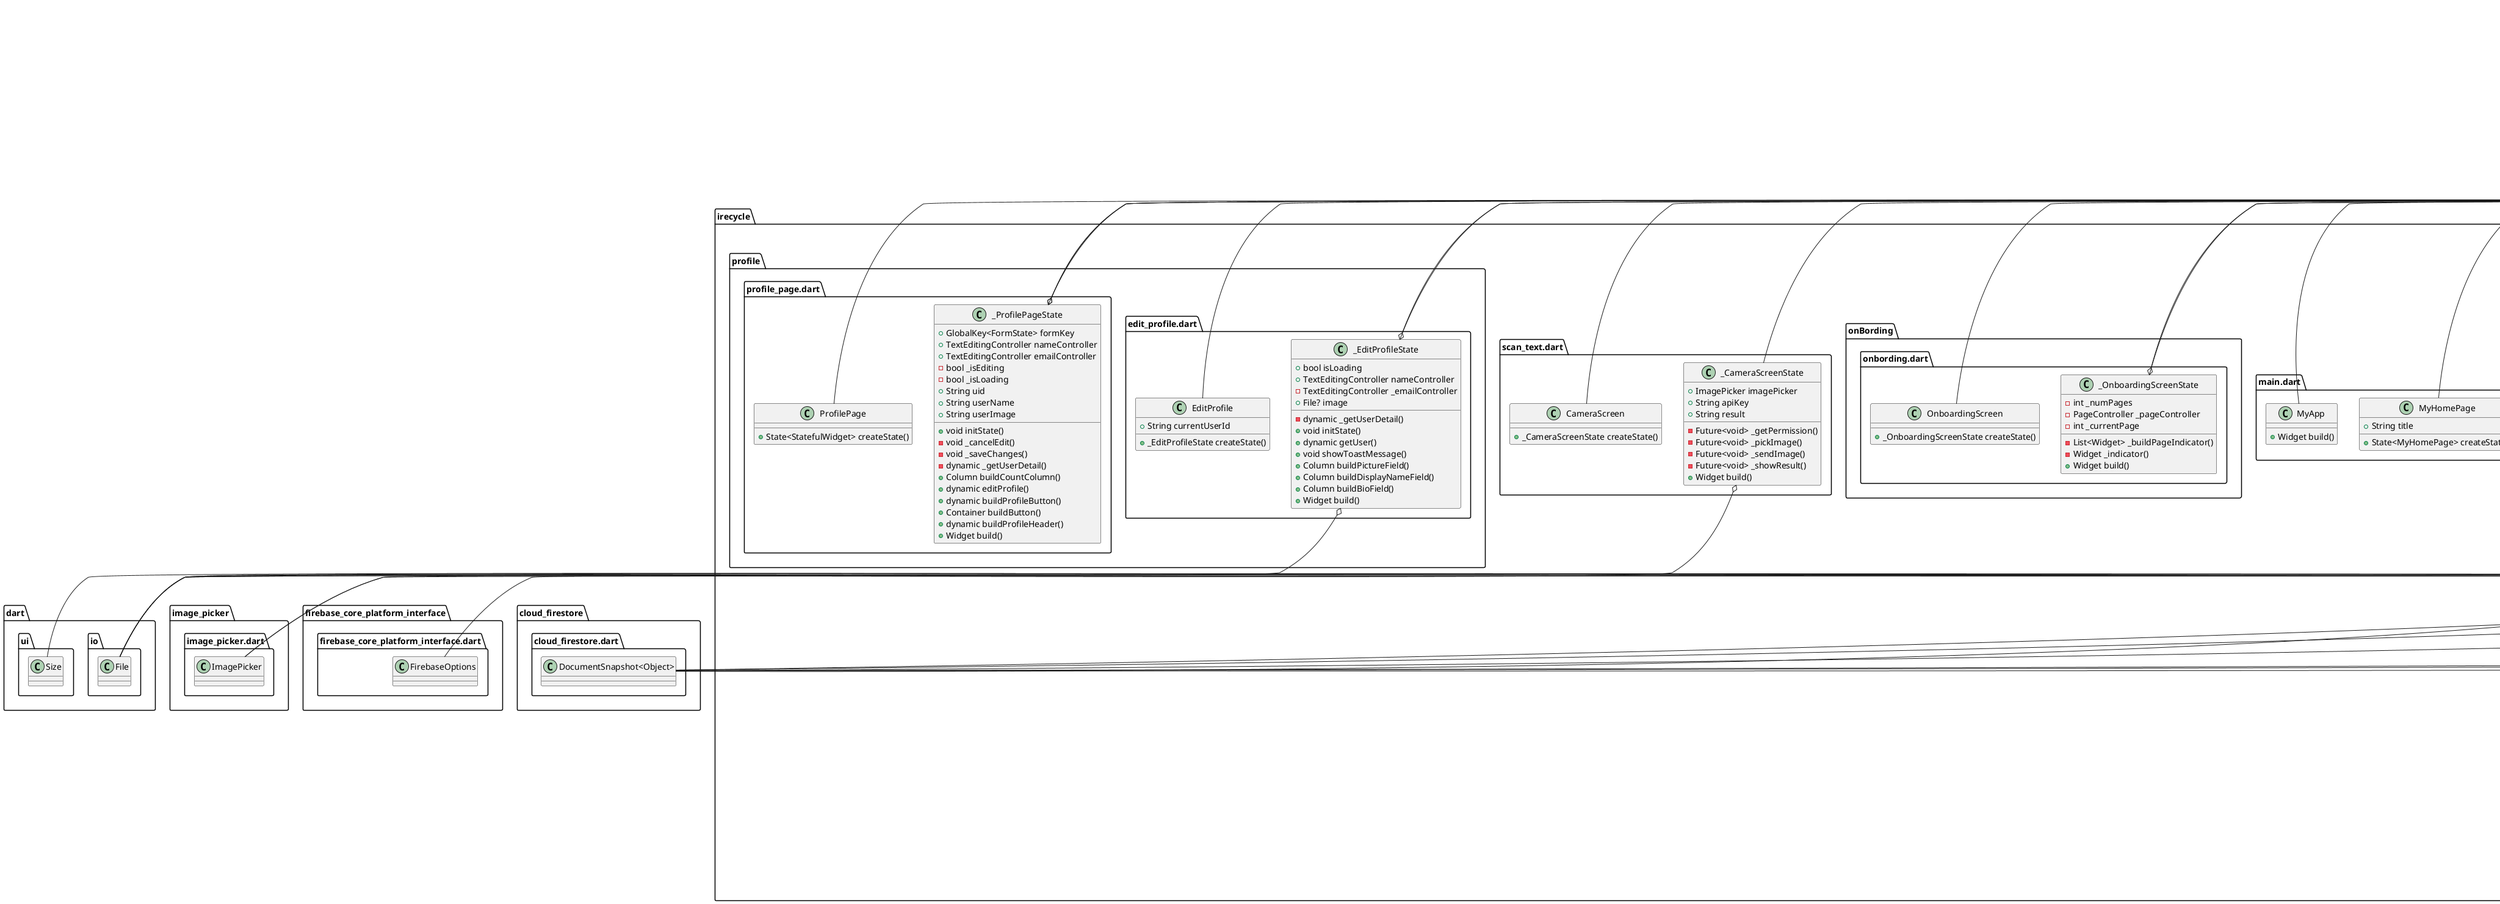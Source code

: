 @startuml output
set namespaceSeparator ::

class "irecycle::common::theme_helper.dart::ThemeHelper" {
  +InputDecoration textInputDecoration()
  +BoxDecoration inputBoxDecorationShaddow()
  +BoxDecoration buttonBoxDecoration()
  +ButtonStyle buttonStyle()
  +AlertDialog alartDialog()
}

class "irecycle::common::theme_helper.dart::LoginFormStyle" {
}

class "irecycle::common::utils.dart::Utils" {
  {static} +Widget loadingCircle()
  {static} +Future<File?> cropImageFile()
  {static} +Widget cacheNetworkImageWithEvent()
  {static} +String getRandomString()
}

class "irecycle::controllers::FBCloudStore.dart::FBCloudStore" {
  {static} +Future<void> sendPostInFirebase()
}

class "irecycle::controllers::FBStorage.dart::FBStorage" {
  {static} +Future<String> uploadPostImages()
}

class "irecycle::firebase_options.dart::DefaultFirebaseOptions" {
  {static} +FirebaseOptions web
  {static} +FirebaseOptions android
  {static} +FirebaseOptions ios
  {static} +FirebaseOptions macos
  {static} +FirebaseOptions currentPlatform
}

"irecycle::firebase_options.dart::DefaultFirebaseOptions" o-- "firebase_core_platform_interface::firebase_core_platform_interface.dart::FirebaseOptions"

class "irecycle::main.dart::MyApp" {
  +Widget build()
}

"flutter::src::widgets::framework.dart::StatelessWidget" <|-- "irecycle::main.dart::MyApp"

class "irecycle::main.dart::MyHomePage" {
  +String title
  +State<MyHomePage> createState()
}

"flutter::src::widgets::framework.dart::StatefulWidget" <|-- "irecycle::main.dart::MyHomePage"

class "irecycle::main.dart::_MyHomePageState" {
  +Widget build()
}

"flutter::src::widgets::framework.dart::State" <|-- "irecycle::main.dart::_MyHomePageState"

class "irecycle::models::Comments.dart::Comments" {
  +DocumentSnapshot<Object?> data
  +Size size
  +State<StatefulWidget> createState()
}

"irecycle::models::Comments.dart::Comments" o-- "cloud_firestore::cloud_firestore.dart::DocumentSnapshot<Object>"
"irecycle::models::Comments.dart::Comments" o-- "dart::ui::Size"
"flutter::src::widgets::framework.dart::StatefulWidget" <|-- "irecycle::models::Comments.dart::Comments"

class "irecycle::models::Comments.dart::_Comments" {
  +void initState()
  +Widget build()
}

"flutter::src::widgets::framework.dart::State" <|-- "irecycle::models::Comments.dart::_Comments"

class "irecycle::models::profileThreadItem.dart::ProfileThreadItem" {
  +BuildContext parentContext
  +DocumentSnapshot<Object?> data
  +bool isFromThread
  +int commentCount
  +int likeCount
  +State<StatefulWidget> createState()
}

"irecycle::models::profileThreadItem.dart::ProfileThreadItem" o-- "flutter::src::widgets::framework.dart::BuildContext"
"irecycle::models::profileThreadItem.dart::ProfileThreadItem" o-- "cloud_firestore::cloud_firestore.dart::DocumentSnapshot<Object>"
"flutter::src::widgets::framework.dart::StatefulWidget" <|-- "irecycle::models::profileThreadItem.dart::ProfileThreadItem"

class "irecycle::models::profileThreadItem.dart::_ProfileThreadItem" {
  -int _likeCount
  +void initState()
  -void _updateLikeCount()
  -void _showDialog()
  +void delete()
  +Future<dynamic> deletePostDB()
  +Widget build()
}

"flutter::src::widgets::framework.dart::State" <|-- "irecycle::models::profileThreadItem.dart::_ProfileThreadItem"

class "irecycle::models::profileThreadItem.dart::EditPost" {
  +DocumentSnapshot<Object?> data
  +State<StatefulWidget> createState()
}

"irecycle::models::profileThreadItem.dart::EditPost" o-- "cloud_firestore::cloud_firestore.dart::DocumentSnapshot<Object>"
"flutter::src::widgets::framework.dart::StatefulWidget" <|-- "irecycle::models::profileThreadItem.dart::EditPost"

class "irecycle::models::profileThreadItem.dart::_EditPost" {
  +TextEditingController writingTextController
  -FocusNode _nodeText1
  +FocusNode writingTextFocus
  -bool _isLoading
  +String postId
  +String name
  +String postContet
  +String post
  -File? _postImageFile
  +int count
  +void initState()
  -KeyboardActionsConfig _buildConfig()
  -void _showDialog()
  -void _postToFB()
  +Widget build()
  +dynamic checkPermission()
  -dynamic _getUserDetail()
  +dynamic ImagePicker()
}

"irecycle::models::profileThreadItem.dart::_EditPost" o-- "flutter::src::widgets::editable_text.dart::TextEditingController"
"irecycle::models::profileThreadItem.dart::_EditPost" o-- "flutter::src::widgets::focus_manager.dart::FocusNode"
"irecycle::models::profileThreadItem.dart::_EditPost" o-- "dart::io::File"
"flutter::src::widgets::framework.dart::State" <|-- "irecycle::models::profileThreadItem.dart::_EditPost"

class "irecycle::models::threadItem.dart::ThreadItem" {
  +BuildContext parentContext
  +DocumentSnapshot<Object?> data
  +bool isFromThread
  +int commentCount
  +int likeCount
  +State<StatefulWidget> createState()
}

"irecycle::models::threadItem.dart::ThreadItem" o-- "flutter::src::widgets::framework.dart::BuildContext"
"irecycle::models::threadItem.dart::ThreadItem" o-- "cloud_firestore::cloud_firestore.dart::DocumentSnapshot<Object>"
"flutter::src::widgets::framework.dart::StatefulWidget" <|-- "irecycle::models::threadItem.dart::ThreadItem"

class "irecycle::models::threadItem.dart::_ThreadItem" {
  -int _likeCount
  +String uid
  +void initState()
  -dynamic _getUserDetail()
  +dynamic follow()
  -void _updateLikeCount()
  +Widget page()
  +Widget build()
}

"flutter::src::widgets::framework.dart::State" <|-- "irecycle::models::threadItem.dart::_ThreadItem"

class "irecycle::onBording::onbording.dart::OnboardingScreen" {
  +_OnboardingScreenState createState()
}

"flutter::src::widgets::framework.dart::StatefulWidget" <|-- "irecycle::onBording::onbording.dart::OnboardingScreen"

class "irecycle::onBording::onbording.dart::_OnboardingScreenState" {
  -int _numPages
  -PageController _pageController
  -int _currentPage
  -List<Widget> _buildPageIndicator()
  -Widget _indicator()
  +Widget build()
}

"irecycle::onBording::onbording.dart::_OnboardingScreenState" o-- "flutter::src::widgets::page_view.dart::PageController"
"flutter::src::widgets::framework.dart::State" <|-- "irecycle::onBording::onbording.dart::_OnboardingScreenState"

class "irecycle::pages::AdminCategories.dart::AdminCategories" {
  +State<AdminCategories> createState()
}

"flutter::src::widgets::framework.dart::StatefulWidget" <|-- "irecycle::pages::AdminCategories.dart::AdminCategories"

class "irecycle::pages::AdminCategories.dart::_AdminCategoriesState" {
  -PageController _controller
  -PageController _controller2
  +Widget build()
}

"irecycle::pages::AdminCategories.dart::_AdminCategoriesState" o-- "flutter::src::widgets::page_view.dart::PageController"
"flutter::src::widgets::framework.dart::State" <|-- "irecycle::pages::AdminCategories.dart::_AdminCategoriesState"

class "irecycle::pages::AdminHome.dart::AdminHomePage" {
  +State<StatefulWidget> createState()
}

"flutter::src::widgets::framework.dart::StatefulWidget" <|-- "irecycle::pages::AdminHome.dart::AdminHomePage"

class "irecycle::pages::AdminHome.dart::_AdminHomePageState" {
  +String email
  -double _drawerIconSize
  -double _drawerFontSize
  -int _selectedIndex
  +TextEditingController nameController
  -TextEditingController _emailController
  -List<Widget> _pages
  -void _bottomNav()
  -dynamic _getUserDetail()
  +Future<dynamic> delete()
  +void showToastMessage()
  -void _showDialog()
  +Widget build()
}

"irecycle::pages::AdminHome.dart::_AdminHomePageState" o-- "flutter::src::widgets::editable_text.dart::TextEditingController"
"flutter::src::widgets::framework.dart::State" <|-- "irecycle::pages::AdminHome.dart::_AdminHomePageState"

class "irecycle::pages::AdminViewPost::Adminitem.dart::AdminThreadItem" {
  +BuildContext parentContext
  +DocumentSnapshot<Object?> data
  +bool isFromThread
  +int commentCount
  +State<StatefulWidget> createState()
}

"irecycle::pages::AdminViewPost::Adminitem.dart::AdminThreadItem" o-- "flutter::src::widgets::framework.dart::BuildContext"
"irecycle::pages::AdminViewPost::Adminitem.dart::AdminThreadItem" o-- "cloud_firestore::cloud_firestore.dart::DocumentSnapshot<Object>"
"flutter::src::widgets::framework.dart::StatefulWidget" <|-- "irecycle::pages::AdminViewPost::Adminitem.dart::AdminThreadItem"

class "irecycle::pages::AdminViewPost::Adminitem.dart::_AdminThreadItem" {
  +void initState()
  +dynamic follow()
  -dynamic _updateState()
  +Widget build()
}

"flutter::src::widgets::framework.dart::State" <|-- "irecycle::pages::AdminViewPost::Adminitem.dart::_AdminThreadItem"

class "irecycle::pages::AdminViewPost::AdminMaintread.dart::AdminThreadMain" {
  +State<StatefulWidget> createState()
}

"flutter::src::widgets::framework.dart::StatefulWidget" <|-- "irecycle::pages::AdminViewPost::AdminMaintread.dart::AdminThreadMain"

class "irecycle::pages::AdminViewPost::AdminMaintread.dart::_AdminThreadMain" {
  -bool _isLoading
  +void initState()
  -void _writePost()
  +Widget build()
  -dynamic _getUserDetail()
  -void _moveToContentDetail()
}

"flutter::src::widgets::framework.dart::State" <|-- "irecycle::pages::AdminViewPost::AdminMaintread.dart::_AdminThreadMain"

class "irecycle::pages::Bloc::home_bloc.dart::HomeBloc" {
  -void _onFetchDataEvent()
}

"bloc::src::bloc.dart::Bloc" <|-- "irecycle::pages::Bloc::home_bloc.dart::HomeBloc"

abstract class "irecycle::pages::Bloc::home_event.dart::HomeEvent" {
}

"equatable::src::equatable.dart::Equatable" <|-- "irecycle::pages::Bloc::home_event.dart::HomeEvent"

class "irecycle::pages::Bloc::home_event.dart::FetchDataEvent" {
  +List<Object?> props
}

"irecycle::pages::Bloc::home_event.dart::HomeEvent" <|-- "irecycle::pages::Bloc::home_event.dart::FetchDataEvent"

abstract class "irecycle::pages::Bloc::home_state.dart::HomeState" {
}

"equatable::src::equatable.dart::Equatable" <|-- "irecycle::pages::Bloc::home_state.dart::HomeState"

class "irecycle::pages::Bloc::home_state.dart::HomeInitialState" {
  +List<Object?> props
}

"irecycle::pages::Bloc::home_state.dart::HomeState" <|-- "irecycle::pages::Bloc::home_state.dart::HomeInitialState"

class "irecycle::pages::Bloc::home_state.dart::HomeLoadingState" {
  +List<Object?> props
}

"irecycle::pages::Bloc::home_state.dart::HomeState" <|-- "irecycle::pages::Bloc::home_state.dart::HomeLoadingState"

class "irecycle::pages::Bloc::home_state.dart::HomeErrorFetchDataState" {
  +String errorMessage
  +List<Object?> props
}

"irecycle::pages::Bloc::home_state.dart::HomeState" <|-- "irecycle::pages::Bloc::home_state.dart::HomeErrorFetchDataState"

class "irecycle::pages::Bloc::home_state.dart::HomeSuccessFetchDataState" {
  +List<Post> posts
  +List<Object?> props
}

"irecycle::pages::Bloc::home_state.dart::HomeState" <|-- "irecycle::pages::Bloc::home_state.dart::HomeSuccessFetchDataState"

class "irecycle::pages::Bloc::Post.dart::Post" {
  +String id
  +String name
  +String thumbnailURL
  +String price
}

class "irecycle::pages::Bloc::post_generator.dart::PostGenerator" {
  {static} +List<Post> generateDummyPosts()
}

class "irecycle::pages::BlocCategories::addCategory.dart::addCategory" {
  +State<StatefulWidget> createState()
}

"flutter::src::widgets::framework.dart::StatefulWidget" <|-- "irecycle::pages::BlocCategories::addCategory.dart::addCategory"

class "irecycle::pages::BlocCategories::addCategory.dart::_addCategoryState" {
  -double _drawerIconSize
  -double _drawerFontSize
  +TextEditingController nameController
  +List<category> list
  -PageController _controller
  +void showToastMessage()
  +void please()
  +Widget build()
}

"irecycle::pages::BlocCategories::addCategory.dart::_addCategoryState" o-- "flutter::src::widgets::editable_text.dart::TextEditingController"
"irecycle::pages::BlocCategories::addCategory.dart::_addCategoryState" o-- "flutter::src::widgets::page_view.dart::PageController"
"flutter::src::widgets::framework.dart::State" <|-- "irecycle::pages::BlocCategories::addCategory.dart::_addCategoryState"

class "irecycle::pages::BlocCategories::bloc::category_bloc.dart::CategoryBloc" {
  +Future<dynamic> onAddCategory()
  -Future<dynamic> _getUserDetail()
}

"bloc::src::bloc.dart::Bloc" <|-- "irecycle::pages::BlocCategories::bloc::category_bloc.dart::CategoryBloc"

abstract class "irecycle::pages::BlocCategories::bloc::category_bloc.dart::CategoryEvent" {
  +List<Object> props
}

"equatable::src::equatable.dart::Equatable" <|-- "irecycle::pages::BlocCategories::bloc::category_bloc.dart::CategoryEvent"

class "irecycle::pages::BlocCategories::bloc::category_bloc.dart::AddCategory" {
  +category object
  +List<Object> props
}

"irecycle::pages::BlocCategories::bloc::category_bloc.dart::AddCategory" o-- "irecycle::pages::BlocCategories::category.dart::category"
"irecycle::pages::BlocCategories::bloc::category_bloc.dart::CategoryEvent" <|-- "irecycle::pages::BlocCategories::bloc::category_bloc.dart::AddCategory"

class "irecycle::pages::BlocCategories::bloc::category_bloc.dart::CategoryState" {
  +List<category> categoryList
  +List<Object> props
}

"equatable::src::equatable.dart::Equatable" <|-- "irecycle::pages::BlocCategories::bloc::category_bloc.dart::CategoryState"

class "irecycle::pages::BlocCategories::bloc::category_bloc.dart::CategoryInitial" {
}

"irecycle::pages::BlocCategories::bloc::category_bloc.dart::CategoryState" <|-- "irecycle::pages::BlocCategories::bloc::category_bloc.dart::CategoryInitial"

class "irecycle::pages::BlocCategories::cat.dart::Cat" {
  +String id
  +String name
  +String description
  +String image
  +void delete()
  +Future<dynamic> deleteCategoryDB()
  +Widget build()
}

"flutter::src::widgets::framework.dart::StatelessWidget" <|-- "irecycle::pages::BlocCategories::cat.dart::Cat"

class "irecycle::pages::BlocCategories::category.dart::category" {
  +String id
  +String name
  +String description
  +List<Object?> props
  +Map<String, dynamic> toMap()
}

"equatable::src::equatable.dart::Equatable" <|-- "irecycle::pages::BlocCategories::category.dart::category"

class "irecycle::pages::BlocCategories::categoryField.dart::CategoryField" {
  +State<StatefulWidget> createState()
}

"flutter::src::widgets::framework.dart::StatefulWidget" <|-- "irecycle::pages::BlocCategories::categoryField.dart::CategoryField"

class "irecycle::pages::BlocCategories::categoryField.dart::_CategoryFieldState" {
  +TextEditingController NameController
  +TextEditingController DescriptionController
  +FocusNode writingTextFocus
  +File? image
  +String cid
  +int count
  +void add()
  +Future<dynamic> addCategoryDB()
  +void showPopUp()
  +void validate()
  +void showToastMessage()
  +dynamic checkPermission()
  +Future<dynamic> pickImage()
  -void _showDialog()
  +Widget build()
}

"irecycle::pages::BlocCategories::categoryField.dart::_CategoryFieldState" o-- "flutter::src::widgets::editable_text.dart::TextEditingController"
"irecycle::pages::BlocCategories::categoryField.dart::_CategoryFieldState" o-- "flutter::src::widgets::focus_manager.dart::FocusNode"
"irecycle::pages::BlocCategories::categoryField.dart::_CategoryFieldState" o-- "dart::io::File"
"flutter::src::widgets::framework.dart::State" <|-- "irecycle::pages::BlocCategories::categoryField.dart::_CategoryFieldState"

class "irecycle::pages::categories.dart::categories" {
  +State<categories> createState()
}

"flutter::src::widgets::framework.dart::StatefulWidget" <|-- "irecycle::pages::categories.dart::categories"

class "irecycle::pages::categories.dart::_categoriesState" {
  -PageController _controller
  -PageController _controller2
  +dynamic name
  +Widget build()
}

"irecycle::pages::categories.dart::_categoriesState" o-- "flutter::src::widgets::page_view.dart::PageController"
"flutter::src::widgets::framework.dart::State" <|-- "irecycle::pages::categories.dart::_categoriesState"

class "irecycle::pages::forgoPass.dart::forgotPass" {
  +State<forgotPass> createState()
}

"flutter::src::widgets::framework.dart::StatefulWidget" <|-- "irecycle::pages::forgoPass.dart::forgotPass"

class "irecycle::pages::forgoPass.dart::_forgotPassState" {
  -TextEditingController _emailController
  -void _showDialog()
  +void showToastMessage()
  +Widget build()
}

"irecycle::pages::forgoPass.dart::_forgotPassState" o-- "flutter::src::widgets::editable_text.dart::TextEditingController"
"flutter::src::widgets::framework.dart::State" <|-- "irecycle::pages::forgoPass.dart::_forgotPassState"

class "irecycle::pages::homes.dart::HomePage" {
  +State<StatefulWidget> createState()
}

"flutter::src::widgets::framework.dart::StatefulWidget" <|-- "irecycle::pages::homes.dart::HomePage"

class "irecycle::pages::homes.dart::_HomePageState" {
  -double _drawerIconSize
  -double _drawerFontSize
  +TextEditingController nameController
  -TextEditingController _emailController
  -int _selectedIndex
  -List<Widget> _pages
  -dynamic _getUserDetail()
  +Future<dynamic> delete()
  +void showToastMessage()
  -void _showDialog()
  +Widget build()
}

"irecycle::pages::homes.dart::_HomePageState" o-- "flutter::src::widgets::editable_text.dart::TextEditingController"
"flutter::src::widgets::framework.dart::State" <|-- "irecycle::pages::homes.dart::_HomePageState"

class "irecycle::pages::ImageResult.dart::ImageResult" {
  +String result
  +Widget build()
}

"flutter::src::widgets::framework.dart::StatelessWidget" <|-- "irecycle::pages::ImageResult.dart::ImageResult"

class "irecycle::pages::login_page.dart::LoginPage" {
  +_LoginPageState createState()
}

"flutter::src::widgets::framework.dart::StatefulWidget" <|-- "irecycle::pages::login_page.dart::LoginPage"

class "irecycle::pages::login_page.dart::_LoginPageState" {
  -double _headerHeight
  -Key _formKey
  -TextEditingController _emailController
  -TextEditingController _passController
  -void _showDialog()
  +void showToastMessage()
  +Widget build()
}

"irecycle::pages::login_page.dart::_LoginPageState" o-- "flutter::src::foundation::key.dart::Key"
"irecycle::pages::login_page.dart::_LoginPageState" o-- "flutter::src::widgets::editable_text.dart::TextEditingController"
"flutter::src::widgets::framework.dart::State" <|-- "irecycle::pages::login_page.dart::_LoginPageState"

class "irecycle::pages::Mycard.dart::MyCard" {
  +String category
  +dynamic color
  +dynamic img
  +double width
  +double h
  +double w
  +double f
  +String link
  +bool showLocationIcon
  +Widget build()
}

"flutter::src::widgets::framework.dart::StatelessWidget" <|-- "irecycle::pages::Mycard.dart::MyCard"

class "irecycle::pages::MyCard2.dart::MyCard2" {
  +String category
  +dynamic color
  +dynamic img
  +double width
  +double h
  +double w
  +double f
  +Widget build()
}

"flutter::src::widgets::framework.dart::StatelessWidget" <|-- "irecycle::pages::MyCard2.dart::MyCard2"

class "irecycle::pages::registration_page.dart::RegistrationPage" {
  +State<StatefulWidget> createState()
}

"flutter::src::widgets::framework.dart::StatefulWidget" <|-- "irecycle::pages::registration_page.dart::RegistrationPage"

class "irecycle::pages::registration_page.dart::_RegistrationPageState" {
  -GlobalKey<FormState> _formKey
  +bool checkedValue
  +bool checkboxValue
  -TextEditingController _emailController
  -TextEditingController _passController
  -TextEditingController _repassController
  -TextEditingController _nameController
  +Future<dynamic> addUserDetails()
  +void showPopUp()
  +void showToastMessage()
  +Widget build()
}

"irecycle::pages::registration_page.dart::_RegistrationPageState" o-- "flutter::src::widgets::framework.dart::GlobalKey<FormState>"
"irecycle::pages::registration_page.dart::_RegistrationPageState" o-- "flutter::src::widgets::editable_text.dart::TextEditingController"
"flutter::src::widgets::framework.dart::State" <|-- "irecycle::pages::registration_page.dart::_RegistrationPageState"

class "irecycle::pages::scan_object.dart::CameraScreen" {
  +_CameraScreenState createState()
}

"flutter::src::widgets::framework.dart::StatefulWidget" <|-- "irecycle::pages::scan_object.dart::CameraScreen"

class "irecycle::pages::scan_object.dart::_CameraScreenState" {
  +ImagePicker imagePicker
  +String apiKey
  +String result
  +String type
  -Future<void> _getPermission()
  -Future<void> _pickImage()
  -Future<void> _sendImage()
  -Future<void> _showResult()
  +Widget build()
}

"irecycle::pages::scan_object.dart::_CameraScreenState" o-- "image_picker::image_picker.dart::ImagePicker"
"flutter::src::widgets::framework.dart::State" <|-- "irecycle::pages::scan_object.dart::_CameraScreenState"

class "irecycle::pages::splash_screen.dart::SplashScreen" {
  +String title
  +_SplashScreenState createState()
}

"flutter::src::widgets::framework.dart::StatefulWidget" <|-- "irecycle::pages::splash_screen.dart::SplashScreen"

class "irecycle::pages::splash_screen.dart::_SplashScreenState" {
  -bool _isVisible
  +Widget build()
}

"flutter::src::widgets::framework.dart::State" <|-- "irecycle::pages::splash_screen.dart::_SplashScreenState"

class "irecycle::pages::TestBloc.dart::Bloc" {
  +State<StatefulWidget> createState()
}

"flutter::src::widgets::framework.dart::StatefulWidget" <|-- "irecycle::pages::TestBloc.dart::Bloc"

class "irecycle::pages::TestBloc.dart::_BlocState" {
  +HomeBloc bloc
  -double _drawerIconSize
  -double _drawerFontSize
  +TextEditingController nameController
  -TextEditingController _emailController
  +File? image
  +void initState()
  -dynamic _getUserDetail()
  +Future<dynamic> delete()
  +void showToastMessage()
  -void _showDialog()
  +dynamic checkPermission()
  +Future<dynamic> pickImage()
  -Widget _buildFoodCard()
  +Widget build()
}

"irecycle::pages::TestBloc.dart::_BlocState" o-- "irecycle::pages::Bloc::home_bloc.dart::HomeBloc"
"irecycle::pages::TestBloc.dart::_BlocState" o-- "flutter::src::widgets::editable_text.dart::TextEditingController"
"irecycle::pages::TestBloc.dart::_BlocState" o-- "dart::io::File"
"flutter::src::widgets::framework.dart::State" <|-- "irecycle::pages::TestBloc.dart::_BlocState"

class "irecycle::pages::widgets::contentDetail.dart::ContentDetail" {
  +DocumentSnapshot<Object?> postData
  +State<StatefulWidget> createState()
}

"irecycle::pages::widgets::contentDetail.dart::ContentDetail" o-- "cloud_firestore::cloud_firestore.dart::DocumentSnapshot<Object>"
"flutter::src::widgets::framework.dart::StatefulWidget" <|-- "irecycle::pages::widgets::contentDetail.dart::ContentDetail"

class "irecycle::pages::widgets::contentDetail.dart::_ContentDetail" {
  -TextEditingController _msgTextController
  -FocusNode _writingTextFocus
  +String userName
  +void initState()
  +Widget build()
  -Widget _buildTextComposer()
  -dynamic _getUserDetail()
  -Future<void> _handleSubmitted()
}

"irecycle::pages::widgets::contentDetail.dart::_ContentDetail" o-- "flutter::src::widgets::editable_text.dart::TextEditingController"
"irecycle::pages::widgets::contentDetail.dart::_ContentDetail" o-- "flutter::src::widgets::focus_manager.dart::FocusNode"
"flutter::src::widgets::framework.dart::State" <|-- "irecycle::pages::widgets::contentDetail.dart::_ContentDetail"

class "irecycle::pages::widgets::contentDetailProfile.dart::ContentDetailProfile" {
  +DocumentSnapshot<Object?> postData
  +State<StatefulWidget> createState()
}

"irecycle::pages::widgets::contentDetailProfile.dart::ContentDetailProfile" o-- "cloud_firestore::cloud_firestore.dart::DocumentSnapshot<Object>"
"flutter::src::widgets::framework.dart::StatefulWidget" <|-- "irecycle::pages::widgets::contentDetailProfile.dart::ContentDetailProfile"

class "irecycle::pages::widgets::contentDetailProfile.dart::_ContentDetailProfile" {
  -TextEditingController _msgTextController
  -FocusNode _writingTextFocus
  +String userName
  +void initState()
  +Widget build()
  -Widget _buildTextComposer()
  -dynamic _getUserDetail()
  -Future<void> _handleSubmitted()
}

"irecycle::pages::widgets::contentDetailProfile.dart::_ContentDetailProfile" o-- "flutter::src::widgets::editable_text.dart::TextEditingController"
"irecycle::pages::widgets::contentDetailProfile.dart::_ContentDetailProfile" o-- "flutter::src::widgets::focus_manager.dart::FocusNode"
"flutter::src::widgets::framework.dart::State" <|-- "irecycle::pages::widgets::contentDetailProfile.dart::_ContentDetailProfile"

class "irecycle::pages::widgets::header_widget.dart::HeaderWidget" {
  -double _height
  -bool _showIcon
  -IconData _icon
  +_HeaderWidgetState createState()
}

"irecycle::pages::widgets::header_widget.dart::HeaderWidget" o-- "flutter::src::widgets::icon_data.dart::IconData"
"flutter::src::widgets::framework.dart::StatefulWidget" <|-- "irecycle::pages::widgets::header_widget.dart::HeaderWidget"

class "irecycle::pages::widgets::header_widget.dart::_HeaderWidgetState" {
  -double _height
  -bool _showIcon
  -IconData _icon
  +Widget build()
}

"irecycle::pages::widgets::header_widget.dart::_HeaderWidgetState" o-- "flutter::src::widgets::icon_data.dart::IconData"
"flutter::src::widgets::framework.dart::State" <|-- "irecycle::pages::widgets::header_widget.dart::_HeaderWidgetState"

class "irecycle::pages::widgets::header_widget.dart::ShapeClipper" {
  -List<Offset> _offsets
  +Path getClip()
  +bool shouldReclip()
}

"flutter::src::rendering::proxy_box.dart::CustomClipper" <|-- "irecycle::pages::widgets::header_widget.dart::ShapeClipper"

class "irecycle::pages::widgets::threadMain.dart::ThreadMain" {
  +State<StatefulWidget> createState()
}

"flutter::src::widgets::framework.dart::StatefulWidget" <|-- "irecycle::pages::widgets::threadMain.dart::ThreadMain"

class "irecycle::pages::widgets::threadMain.dart::_ThreadMain" {
  -bool _isLoading
  +void initState()
  -void _writePost()
  +Widget build()
  -dynamic _getUserDetail()
  -void _moveToContentDetail()
}

"flutter::src::widgets::framework.dart::State" <|-- "irecycle::pages::widgets::threadMain.dart::_ThreadMain"

class "irecycle::pages::widgets::writePost.dart::WritePost" {
  +State<StatefulWidget> createState()
}

"flutter::src::widgets::framework.dart::StatefulWidget" <|-- "irecycle::pages::widgets::writePost.dart::WritePost"

class "irecycle::pages::widgets::writePost.dart::_WritePost" {
  +TextEditingController writingTextController
  -FocusNode _nodeText1
  +FocusNode writingTextFocus
  -bool _isLoading
  -File? _postImageFile
  +String name
  +int count
  +void initState()
  -KeyboardActionsConfig _buildConfig()
  -void _postToFB()
  -void _showDialog()
  +Widget build()
  -Future<void> _getImageAndCrop()
  +dynamic checkPermission()
  +void showToastMessage()
  -dynamic _getUserDetail()
}

"irecycle::pages::widgets::writePost.dart::_WritePost" o-- "flutter::src::widgets::editable_text.dart::TextEditingController"
"irecycle::pages::widgets::writePost.dart::_WritePost" o-- "flutter::src::widgets::focus_manager.dart::FocusNode"
"irecycle::pages::widgets::writePost.dart::_WritePost" o-- "dart::io::File"
"flutter::src::widgets::framework.dart::State" <|-- "irecycle::pages::widgets::writePost.dart::_WritePost"

class "irecycle::profile::edit_profile.dart::EditProfile" {
  +String currentUserId
  +_EditProfileState createState()
}

"flutter::src::widgets::framework.dart::StatefulWidget" <|-- "irecycle::profile::edit_profile.dart::EditProfile"

class "irecycle::profile::edit_profile.dart::_EditProfileState" {
  +bool isLoading
  +TextEditingController nameController
  -TextEditingController _emailController
  +File? image
  -dynamic _getUserDetail()
  +void initState()
  +dynamic getUser()
  +void showToastMessage()
  +Column buildPictureField()
  +Column buildDisplayNameField()
  +Column buildBioField()
  +Widget build()
}

"irecycle::profile::edit_profile.dart::_EditProfileState" o-- "flutter::src::widgets::editable_text.dart::TextEditingController"
"irecycle::profile::edit_profile.dart::_EditProfileState" o-- "dart::io::File"
"flutter::src::widgets::framework.dart::State" <|-- "irecycle::profile::edit_profile.dart::_EditProfileState"

class "irecycle::profile::profile_page.dart::ProfilePage" {
  +State<StatefulWidget> createState()
}

"flutter::src::widgets::framework.dart::StatefulWidget" <|-- "irecycle::profile::profile_page.dart::ProfilePage"

class "irecycle::profile::profile_page.dart::_ProfilePageState" {
  +GlobalKey<FormState> formKey
  +TextEditingController nameController
  +TextEditingController emailController
  -bool _isEditing
  -bool _isLoading
  +String uid
  +String userName
  +String userImage
  +void initState()
  -void _cancelEdit()
  -void _saveChanges()
  -dynamic _getUserDetail()
  +Column buildCountColumn()
  +dynamic editProfile()
  +dynamic buildProfileButton()
  +Container buildButton()
  +dynamic buildProfileHeader()
  +Widget build()
}

"irecycle::profile::profile_page.dart::_ProfilePageState" o-- "flutter::src::widgets::framework.dart::GlobalKey<FormState>"
"irecycle::profile::profile_page.dart::_ProfilePageState" o-- "flutter::src::widgets::editable_text.dart::TextEditingController"
"flutter::src::widgets::framework.dart::State" <|-- "irecycle::profile::profile_page.dart::_ProfilePageState"

class "irecycle::scan_text.dart::CameraScreen" {
  +_CameraScreenState createState()
}

"flutter::src::widgets::framework.dart::StatefulWidget" <|-- "irecycle::scan_text.dart::CameraScreen"

class "irecycle::scan_text.dart::_CameraScreenState" {
  +ImagePicker imagePicker
  +String apiKey
  +String result
  -Future<void> _getPermission()
  -Future<void> _pickImage()
  -Future<void> _sendImage()
  -Future<void> _showResult()
  +Widget build()
}

"irecycle::scan_text.dart::_CameraScreenState" o-- "image_picker::image_picker.dart::ImagePicker"
"flutter::src::widgets::framework.dart::State" <|-- "irecycle::scan_text.dart::_CameraScreenState"


@enduml